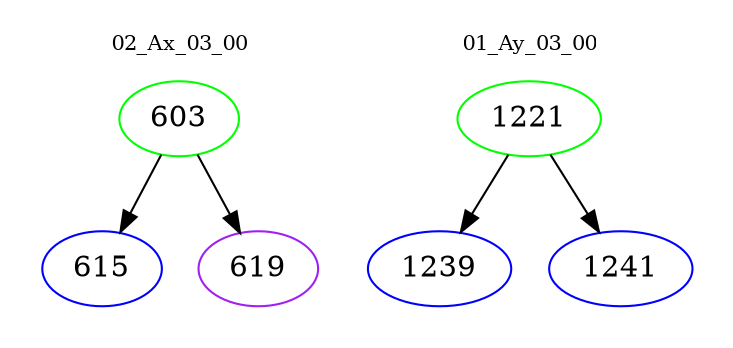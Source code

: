 digraph{
subgraph cluster_0 {
color = white
label = "02_Ax_03_00";
fontsize=10;
T0_603 [label="603", color="green"]
T0_603 -> T0_615 [color="black"]
T0_615 [label="615", color="blue"]
T0_603 -> T0_619 [color="black"]
T0_619 [label="619", color="purple"]
}
subgraph cluster_1 {
color = white
label = "01_Ay_03_00";
fontsize=10;
T1_1221 [label="1221", color="green"]
T1_1221 -> T1_1239 [color="black"]
T1_1239 [label="1239", color="blue"]
T1_1221 -> T1_1241 [color="black"]
T1_1241 [label="1241", color="blue"]
}
}
